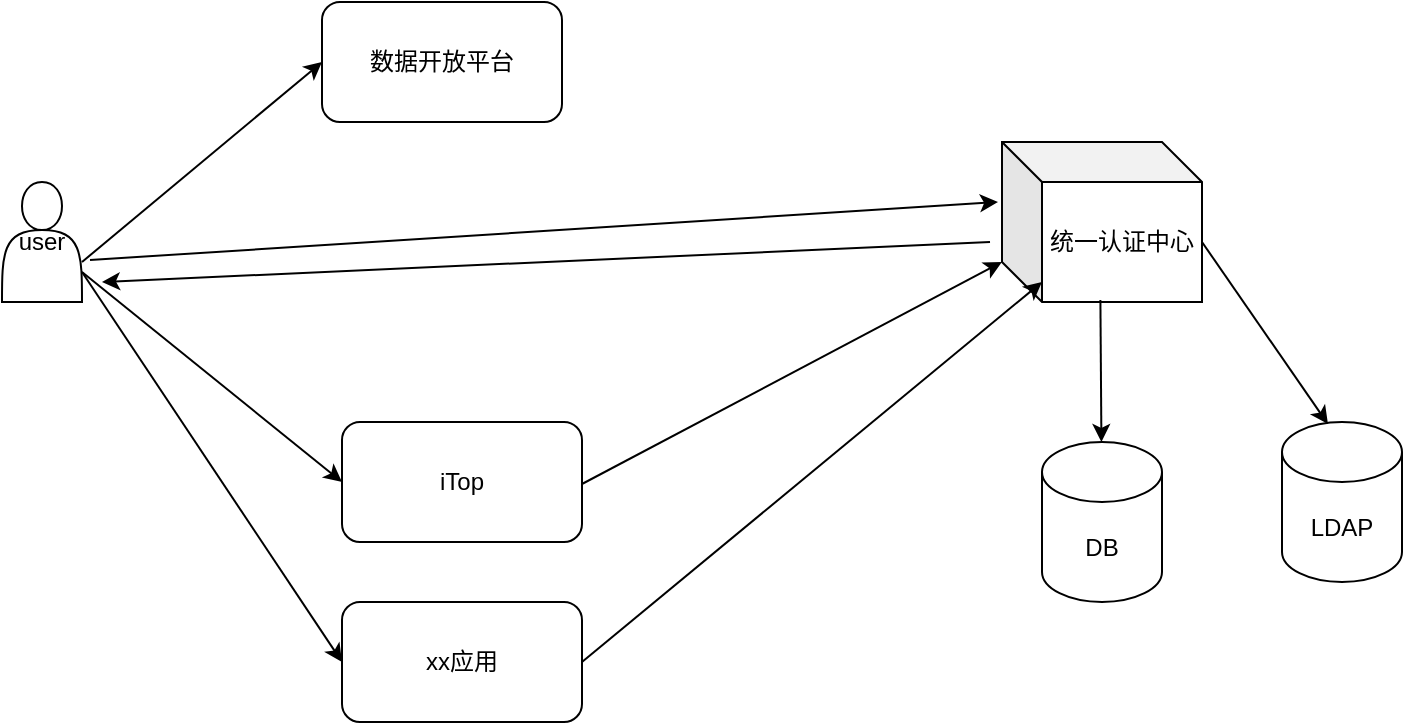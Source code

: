 <mxfile version="14.4.3" type="github">
  <diagram id="q-4ib1LayXT5RF_i7sWV" name="第 1 页">
    <mxGraphModel dx="1422" dy="794" grid="1" gridSize="10" guides="1" tooltips="1" connect="1" arrows="1" fold="1" page="1" pageScale="1" pageWidth="827" pageHeight="1169" math="0" shadow="0">
      <root>
        <mxCell id="0" />
        <mxCell id="1" parent="0" />
        <mxCell id="T8Cc8VbdomCza-Y_xZad-1" value="user" style="shape=actor;whiteSpace=wrap;html=1;" vertex="1" parent="1">
          <mxGeometry x="60" y="240" width="40" height="60" as="geometry" />
        </mxCell>
        <mxCell id="T8Cc8VbdomCza-Y_xZad-5" value="数据开放平台" style="rounded=1;whiteSpace=wrap;html=1;" vertex="1" parent="1">
          <mxGeometry x="220" y="150" width="120" height="60" as="geometry" />
        </mxCell>
        <mxCell id="T8Cc8VbdomCza-Y_xZad-6" value="iTop" style="rounded=1;whiteSpace=wrap;html=1;" vertex="1" parent="1">
          <mxGeometry x="230" y="360" width="120" height="60" as="geometry" />
        </mxCell>
        <mxCell id="T8Cc8VbdomCza-Y_xZad-7" value="xx应用" style="rounded=1;whiteSpace=wrap;html=1;" vertex="1" parent="1">
          <mxGeometry x="230" y="450" width="120" height="60" as="geometry" />
        </mxCell>
        <mxCell id="T8Cc8VbdomCza-Y_xZad-8" value="统一认证中心" style="shape=cube;whiteSpace=wrap;html=1;boundedLbl=1;backgroundOutline=1;darkOpacity=0.05;darkOpacity2=0.1;" vertex="1" parent="1">
          <mxGeometry x="560" y="220" width="100" height="80" as="geometry" />
        </mxCell>
        <mxCell id="T8Cc8VbdomCza-Y_xZad-10" value="" style="endArrow=classic;html=1;entryX=0;entryY=0.5;entryDx=0;entryDy=0;" edge="1" parent="1" target="T8Cc8VbdomCza-Y_xZad-5">
          <mxGeometry width="50" height="50" relative="1" as="geometry">
            <mxPoint x="100" y="280" as="sourcePoint" />
            <mxPoint x="170" y="200" as="targetPoint" />
          </mxGeometry>
        </mxCell>
        <mxCell id="T8Cc8VbdomCza-Y_xZad-11" value="" style="endArrow=classic;html=1;entryX=0;entryY=0.5;entryDx=0;entryDy=0;exitX=1;exitY=0.75;exitDx=0;exitDy=0;" edge="1" parent="1" source="T8Cc8VbdomCza-Y_xZad-1" target="T8Cc8VbdomCza-Y_xZad-6">
          <mxGeometry width="50" height="50" relative="1" as="geometry">
            <mxPoint x="120" y="310" as="sourcePoint" />
            <mxPoint x="170" y="260" as="targetPoint" />
          </mxGeometry>
        </mxCell>
        <mxCell id="T8Cc8VbdomCza-Y_xZad-12" value="" style="endArrow=classic;html=1;entryX=0;entryY=0.5;entryDx=0;entryDy=0;exitX=1;exitY=0.75;exitDx=0;exitDy=0;" edge="1" parent="1" source="T8Cc8VbdomCza-Y_xZad-1" target="T8Cc8VbdomCza-Y_xZad-7">
          <mxGeometry width="50" height="50" relative="1" as="geometry">
            <mxPoint x="100" y="350" as="sourcePoint" />
            <mxPoint x="150" y="300" as="targetPoint" />
          </mxGeometry>
        </mxCell>
        <mxCell id="T8Cc8VbdomCza-Y_xZad-13" value="DB" style="shape=cylinder3;whiteSpace=wrap;html=1;boundedLbl=1;backgroundOutline=1;size=15;" vertex="1" parent="1">
          <mxGeometry x="580" y="370" width="60" height="80" as="geometry" />
        </mxCell>
        <mxCell id="T8Cc8VbdomCza-Y_xZad-14" value="LDAP" style="shape=cylinder3;whiteSpace=wrap;html=1;boundedLbl=1;backgroundOutline=1;size=15;" vertex="1" parent="1">
          <mxGeometry x="700" y="360" width="60" height="80" as="geometry" />
        </mxCell>
        <mxCell id="T8Cc8VbdomCza-Y_xZad-15" value="" style="endArrow=classic;html=1;exitX=0.492;exitY=0.988;exitDx=0;exitDy=0;exitPerimeter=0;" edge="1" parent="1" source="T8Cc8VbdomCza-Y_xZad-8" target="T8Cc8VbdomCza-Y_xZad-13">
          <mxGeometry width="50" height="50" relative="1" as="geometry">
            <mxPoint x="390" y="430" as="sourcePoint" />
            <mxPoint x="440" y="380" as="targetPoint" />
          </mxGeometry>
        </mxCell>
        <mxCell id="T8Cc8VbdomCza-Y_xZad-16" value="" style="endArrow=classic;html=1;exitX=0;exitY=0;exitDx=100;exitDy=50;exitPerimeter=0;entryX=0.383;entryY=0.013;entryDx=0;entryDy=0;entryPerimeter=0;" edge="1" parent="1" source="T8Cc8VbdomCza-Y_xZad-8" target="T8Cc8VbdomCza-Y_xZad-14">
          <mxGeometry width="50" height="50" relative="1" as="geometry">
            <mxPoint x="589.04" y="319.04" as="sourcePoint" />
            <mxPoint x="700" y="404" as="targetPoint" />
            <Array as="points" />
          </mxGeometry>
        </mxCell>
        <mxCell id="T8Cc8VbdomCza-Y_xZad-17" value="" style="endArrow=classic;html=1;exitX=1.1;exitY=0.65;exitDx=0;exitDy=0;exitPerimeter=0;" edge="1" parent="1" source="T8Cc8VbdomCza-Y_xZad-1">
          <mxGeometry width="50" height="50" relative="1" as="geometry">
            <mxPoint x="110" y="284" as="sourcePoint" />
            <mxPoint x="558" y="250" as="targetPoint" />
          </mxGeometry>
        </mxCell>
        <mxCell id="T8Cc8VbdomCza-Y_xZad-18" value="" style="endArrow=classic;html=1;entryX=0;entryY=0;entryDx=0;entryDy=60;entryPerimeter=0;" edge="1" parent="1" target="T8Cc8VbdomCza-Y_xZad-8">
          <mxGeometry width="50" height="50" relative="1" as="geometry">
            <mxPoint x="350" y="391" as="sourcePoint" />
            <mxPoint x="530" y="300" as="targetPoint" />
          </mxGeometry>
        </mxCell>
        <mxCell id="T8Cc8VbdomCza-Y_xZad-19" value="" style="endArrow=classic;html=1;" edge="1" parent="1">
          <mxGeometry width="50" height="50" relative="1" as="geometry">
            <mxPoint x="554" y="270" as="sourcePoint" />
            <mxPoint x="110" y="290" as="targetPoint" />
            <Array as="points">
              <mxPoint x="554" y="270" />
            </Array>
          </mxGeometry>
        </mxCell>
        <mxCell id="T8Cc8VbdomCza-Y_xZad-20" value="" style="endArrow=classic;html=1;exitX=1;exitY=0.5;exitDx=0;exitDy=0;" edge="1" parent="1" source="T8Cc8VbdomCza-Y_xZad-7">
          <mxGeometry width="50" height="50" relative="1" as="geometry">
            <mxPoint x="350" y="500" as="sourcePoint" />
            <mxPoint x="580" y="290" as="targetPoint" />
          </mxGeometry>
        </mxCell>
      </root>
    </mxGraphModel>
  </diagram>
</mxfile>
